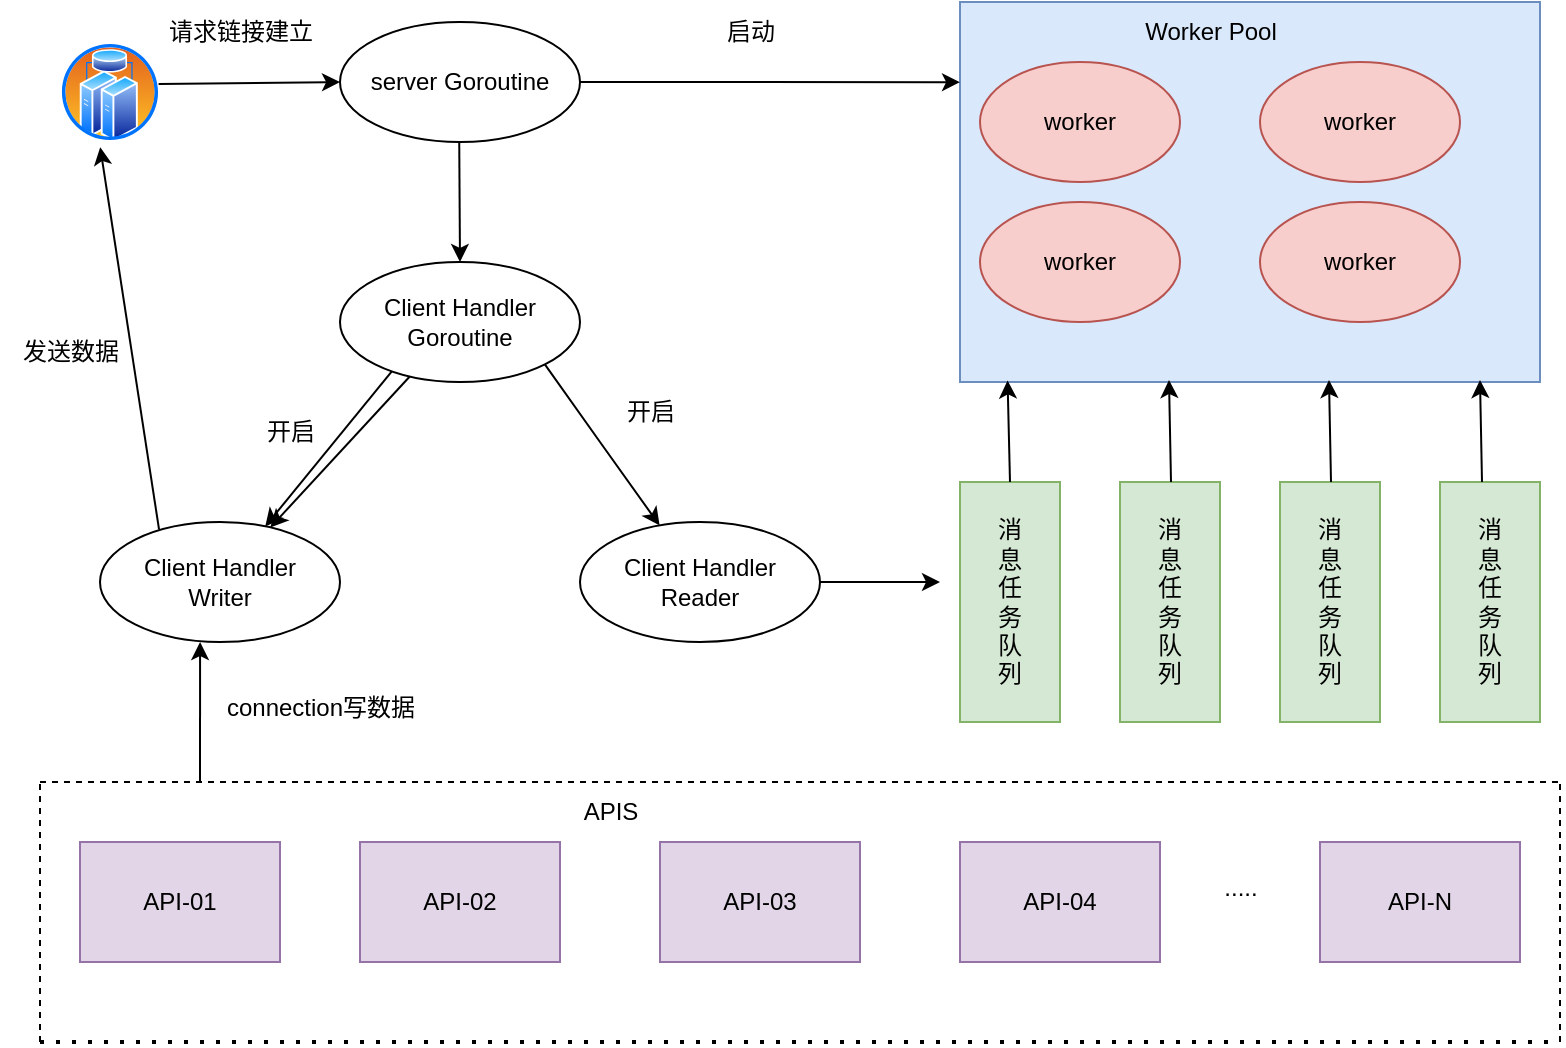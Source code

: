 <mxfile version="21.2.1" type="device">
  <diagram name="第 1 页" id="ZwWZU1rLgf4RiQVyzyB_">
    <mxGraphModel dx="1036" dy="606" grid="0" gridSize="10" guides="1" tooltips="1" connect="1" arrows="1" fold="1" page="0" pageScale="1" pageWidth="1200" pageHeight="1600" math="0" shadow="0">
      <root>
        <mxCell id="0" />
        <mxCell id="1" parent="0" />
        <mxCell id="u1eu1ZvCUoUZq5PqPtOF-1" value="" style="image;aspect=fixed;perimeter=ellipsePerimeter;html=1;align=center;shadow=0;dashed=0;spacingTop=3;image=img/lib/active_directory/cluster_server.svg;" parent="1" vertex="1">
          <mxGeometry x="130" y="380" width="50" height="50" as="geometry" />
        </mxCell>
        <mxCell id="u1eu1ZvCUoUZq5PqPtOF-3" value="server Goroutine" style="ellipse;whiteSpace=wrap;html=1;" parent="1" vertex="1">
          <mxGeometry x="270" y="370" width="120" height="60" as="geometry" />
        </mxCell>
        <mxCell id="u1eu1ZvCUoUZq5PqPtOF-6" value="Client Handler&lt;br&gt;Reader" style="ellipse;whiteSpace=wrap;html=1;" parent="1" vertex="1">
          <mxGeometry x="390" y="620" width="120" height="60" as="geometry" />
        </mxCell>
        <mxCell id="u1eu1ZvCUoUZq5PqPtOF-7" value="Client Handler&lt;br&gt;Writer" style="ellipse;whiteSpace=wrap;html=1;" parent="1" vertex="1">
          <mxGeometry x="150" y="620" width="120" height="60" as="geometry" />
        </mxCell>
        <mxCell id="u1eu1ZvCUoUZq5PqPtOF-9" value="" style="endArrow=classic;html=1;rounded=0;entryX=0.402;entryY=1.052;entryDx=0;entryDy=0;entryPerimeter=0;exitX=0.246;exitY=0.062;exitDx=0;exitDy=0;exitPerimeter=0;" parent="1" source="u1eu1ZvCUoUZq5PqPtOF-7" target="u1eu1ZvCUoUZq5PqPtOF-1" edge="1">
          <mxGeometry width="50" height="50" relative="1" as="geometry">
            <mxPoint x="160" y="500" as="sourcePoint" />
            <mxPoint x="210" y="450" as="targetPoint" />
          </mxGeometry>
        </mxCell>
        <mxCell id="u1eu1ZvCUoUZq5PqPtOF-10" value="" style="endArrow=classic;html=1;rounded=0;entryX=0.5;entryY=0;entryDx=0;entryDy=0;" parent="1" target="u1eu1ZvCUoUZq5PqPtOF-5" edge="1">
          <mxGeometry width="50" height="50" relative="1" as="geometry">
            <mxPoint x="329.62" y="430" as="sourcePoint" />
            <mxPoint x="329.62" y="480" as="targetPoint" />
          </mxGeometry>
        </mxCell>
        <mxCell id="u1eu1ZvCUoUZq5PqPtOF-11" value="" style="endArrow=classic;html=1;rounded=0;" parent="1" source="u1eu1ZvCUoUZq5PqPtOF-5" target="u1eu1ZvCUoUZq5PqPtOF-7" edge="1">
          <mxGeometry width="50" height="50" relative="1" as="geometry">
            <mxPoint x="300" y="540" as="sourcePoint" />
            <mxPoint x="330" y="510" as="targetPoint" />
          </mxGeometry>
        </mxCell>
        <mxCell id="u1eu1ZvCUoUZq5PqPtOF-12" value="" style="endArrow=classic;html=1;rounded=0;exitX=0.215;exitY=0.914;exitDx=0;exitDy=0;exitPerimeter=0;" parent="1" source="u1eu1ZvCUoUZq5PqPtOF-5" target="u1eu1ZvCUoUZq5PqPtOF-7" edge="1">
          <mxGeometry width="50" height="50" relative="1" as="geometry">
            <mxPoint x="300" y="540" as="sourcePoint" />
            <mxPoint x="330" y="510" as="targetPoint" />
          </mxGeometry>
        </mxCell>
        <mxCell id="u1eu1ZvCUoUZq5PqPtOF-13" value="" style="endArrow=classic;html=1;rounded=0;" parent="1" target="u1eu1ZvCUoUZq5PqPtOF-5" edge="1">
          <mxGeometry width="50" height="50" relative="1" as="geometry">
            <mxPoint x="300" y="540" as="sourcePoint" />
            <mxPoint x="233" y="622" as="targetPoint" />
          </mxGeometry>
        </mxCell>
        <mxCell id="u1eu1ZvCUoUZq5PqPtOF-5" value="Client Handler&lt;br&gt;Goroutine" style="ellipse;whiteSpace=wrap;html=1;" parent="1" vertex="1">
          <mxGeometry x="270" y="490" width="120" height="60" as="geometry" />
        </mxCell>
        <mxCell id="u1eu1ZvCUoUZq5PqPtOF-14" value="" style="endArrow=classic;html=1;rounded=0;exitX=1;exitY=1;exitDx=0;exitDy=0;" parent="1" source="u1eu1ZvCUoUZq5PqPtOF-5" target="u1eu1ZvCUoUZq5PqPtOF-6" edge="1">
          <mxGeometry width="50" height="50" relative="1" as="geometry">
            <mxPoint x="390" y="570" as="sourcePoint" />
            <mxPoint x="440" y="520" as="targetPoint" />
            <Array as="points">
              <mxPoint x="400" y="580" />
            </Array>
          </mxGeometry>
        </mxCell>
        <mxCell id="u1eu1ZvCUoUZq5PqPtOF-15" value="" style="rounded=0;whiteSpace=wrap;html=1;fillColor=#dae8fc;strokeColor=#6c8ebf;" parent="1" vertex="1">
          <mxGeometry x="580" y="360" width="290" height="190" as="geometry" />
        </mxCell>
        <mxCell id="u1eu1ZvCUoUZq5PqPtOF-16" value="worker" style="ellipse;whiteSpace=wrap;html=1;fillColor=#f8cecc;strokeColor=#b85450;" parent="1" vertex="1">
          <mxGeometry x="590" y="390" width="100" height="60" as="geometry" />
        </mxCell>
        <mxCell id="u1eu1ZvCUoUZq5PqPtOF-20" value="消&lt;br&gt;息&lt;br&gt;任&lt;br&gt;务&lt;br&gt;队&lt;br&gt;列" style="rounded=0;whiteSpace=wrap;html=1;fillColor=#d5e8d4;strokeColor=#82b366;" parent="1" vertex="1">
          <mxGeometry x="580" y="600" width="50" height="120" as="geometry" />
        </mxCell>
        <mxCell id="u1eu1ZvCUoUZq5PqPtOF-24" value="消&lt;br&gt;息&lt;br&gt;任&lt;br&gt;务&lt;br&gt;队&lt;br&gt;列" style="rounded=0;whiteSpace=wrap;html=1;fillColor=#d5e8d4;strokeColor=#82b366;" parent="1" vertex="1">
          <mxGeometry x="660" y="600" width="50" height="120" as="geometry" />
        </mxCell>
        <mxCell id="u1eu1ZvCUoUZq5PqPtOF-25" value="消&lt;br&gt;息&lt;br&gt;任&lt;br&gt;务&lt;br&gt;队&lt;br&gt;列" style="rounded=0;whiteSpace=wrap;html=1;fillColor=#d5e8d4;strokeColor=#82b366;" parent="1" vertex="1">
          <mxGeometry x="740" y="600" width="50" height="120" as="geometry" />
        </mxCell>
        <mxCell id="u1eu1ZvCUoUZq5PqPtOF-26" value="消&lt;br&gt;息&lt;br&gt;任&lt;br&gt;务&lt;br&gt;队&lt;br&gt;列" style="rounded=0;whiteSpace=wrap;html=1;fillColor=#d5e8d4;strokeColor=#82b366;" parent="1" vertex="1">
          <mxGeometry x="820" y="600" width="50" height="120" as="geometry" />
        </mxCell>
        <mxCell id="u1eu1ZvCUoUZq5PqPtOF-27" value="worker" style="ellipse;whiteSpace=wrap;html=1;fillColor=#f8cecc;strokeColor=#b85450;" parent="1" vertex="1">
          <mxGeometry x="730" y="390" width="100" height="60" as="geometry" />
        </mxCell>
        <mxCell id="u1eu1ZvCUoUZq5PqPtOF-28" value="worker" style="ellipse;whiteSpace=wrap;html=1;fillColor=#f8cecc;strokeColor=#b85450;" parent="1" vertex="1">
          <mxGeometry x="590" y="460" width="100" height="60" as="geometry" />
        </mxCell>
        <mxCell id="u1eu1ZvCUoUZq5PqPtOF-29" value="worker" style="ellipse;whiteSpace=wrap;html=1;fillColor=#f8cecc;strokeColor=#b85450;" parent="1" vertex="1">
          <mxGeometry x="730" y="460" width="100" height="60" as="geometry" />
        </mxCell>
        <mxCell id="u1eu1ZvCUoUZq5PqPtOF-30" value="" style="endArrow=classic;html=1;rounded=0;entryX=0.082;entryY=0.996;entryDx=0;entryDy=0;entryPerimeter=0;exitX=0.5;exitY=0;exitDx=0;exitDy=0;" parent="1" source="u1eu1ZvCUoUZq5PqPtOF-20" target="u1eu1ZvCUoUZq5PqPtOF-15" edge="1">
          <mxGeometry width="50" height="50" relative="1" as="geometry">
            <mxPoint x="604" y="590" as="sourcePoint" />
            <mxPoint x="650" y="550" as="targetPoint" />
          </mxGeometry>
        </mxCell>
        <mxCell id="u1eu1ZvCUoUZq5PqPtOF-31" value="" style="endArrow=classic;html=1;rounded=0;entryX=0.082;entryY=0.996;entryDx=0;entryDy=0;entryPerimeter=0;exitX=0.5;exitY=0;exitDx=0;exitDy=0;" parent="1" edge="1">
          <mxGeometry width="50" height="50" relative="1" as="geometry">
            <mxPoint x="685.5" y="600" as="sourcePoint" />
            <mxPoint x="684.5" y="549" as="targetPoint" />
          </mxGeometry>
        </mxCell>
        <mxCell id="u1eu1ZvCUoUZq5PqPtOF-32" value="" style="endArrow=classic;html=1;rounded=0;entryX=0.082;entryY=0.996;entryDx=0;entryDy=0;entryPerimeter=0;exitX=0.5;exitY=0;exitDx=0;exitDy=0;" parent="1" edge="1">
          <mxGeometry width="50" height="50" relative="1" as="geometry">
            <mxPoint x="765.5" y="600" as="sourcePoint" />
            <mxPoint x="764.5" y="549" as="targetPoint" />
          </mxGeometry>
        </mxCell>
        <mxCell id="u1eu1ZvCUoUZq5PqPtOF-33" value="" style="endArrow=classic;html=1;rounded=0;entryX=0.082;entryY=0.996;entryDx=0;entryDy=0;entryPerimeter=0;exitX=0.5;exitY=0;exitDx=0;exitDy=0;" parent="1" edge="1">
          <mxGeometry width="50" height="50" relative="1" as="geometry">
            <mxPoint x="841" y="600" as="sourcePoint" />
            <mxPoint x="840" y="549" as="targetPoint" />
          </mxGeometry>
        </mxCell>
        <mxCell id="u1eu1ZvCUoUZq5PqPtOF-34" value="" style="endArrow=classic;html=1;rounded=0;entryX=0;entryY=0.211;entryDx=0;entryDy=0;entryPerimeter=0;" parent="1" target="u1eu1ZvCUoUZq5PqPtOF-15" edge="1">
          <mxGeometry width="50" height="50" relative="1" as="geometry">
            <mxPoint x="390" y="400" as="sourcePoint" />
            <mxPoint x="440" y="350" as="targetPoint" />
          </mxGeometry>
        </mxCell>
        <mxCell id="u1eu1ZvCUoUZq5PqPtOF-35" value="" style="endArrow=classic;html=1;rounded=0;" parent="1" edge="1">
          <mxGeometry width="50" height="50" relative="1" as="geometry">
            <mxPoint x="510" y="650" as="sourcePoint" />
            <mxPoint x="570" y="650" as="targetPoint" />
          </mxGeometry>
        </mxCell>
        <mxCell id="u1eu1ZvCUoUZq5PqPtOF-36" value="API-01" style="rounded=0;whiteSpace=wrap;html=1;fillColor=#e1d5e7;strokeColor=#9673a6;" parent="1" vertex="1">
          <mxGeometry x="140" y="780" width="100" height="60" as="geometry" />
        </mxCell>
        <mxCell id="u1eu1ZvCUoUZq5PqPtOF-37" value="API-02" style="rounded=0;whiteSpace=wrap;html=1;fillColor=#e1d5e7;strokeColor=#9673a6;" parent="1" vertex="1">
          <mxGeometry x="280" y="780" width="100" height="60" as="geometry" />
        </mxCell>
        <mxCell id="u1eu1ZvCUoUZq5PqPtOF-38" value="API-03" style="rounded=0;whiteSpace=wrap;html=1;fillColor=#e1d5e7;strokeColor=#9673a6;" parent="1" vertex="1">
          <mxGeometry x="430" y="780" width="100" height="60" as="geometry" />
        </mxCell>
        <mxCell id="u1eu1ZvCUoUZq5PqPtOF-39" value="API-04" style="rounded=0;whiteSpace=wrap;html=1;fillColor=#e1d5e7;strokeColor=#9673a6;" parent="1" vertex="1">
          <mxGeometry x="580" y="780" width="100" height="60" as="geometry" />
        </mxCell>
        <mxCell id="u1eu1ZvCUoUZq5PqPtOF-40" value="API-N" style="rounded=0;whiteSpace=wrap;html=1;fillColor=#e1d5e7;strokeColor=#9673a6;" parent="1" vertex="1">
          <mxGeometry x="760" y="780" width="100" height="60" as="geometry" />
        </mxCell>
        <mxCell id="u1eu1ZvCUoUZq5PqPtOF-41" value="" style="endArrow=none;dashed=1;html=1;rounded=0;" parent="1" edge="1">
          <mxGeometry width="50" height="50" relative="1" as="geometry">
            <mxPoint x="120" y="750" as="sourcePoint" />
            <mxPoint x="880" y="750" as="targetPoint" />
          </mxGeometry>
        </mxCell>
        <mxCell id="u1eu1ZvCUoUZq5PqPtOF-42" value="" style="endArrow=none;dashed=1;html=1;dashPattern=1 3;strokeWidth=2;rounded=0;" parent="1" edge="1">
          <mxGeometry width="50" height="50" relative="1" as="geometry">
            <mxPoint x="120" y="880" as="sourcePoint" />
            <mxPoint x="880" y="880" as="targetPoint" />
          </mxGeometry>
        </mxCell>
        <mxCell id="u1eu1ZvCUoUZq5PqPtOF-43" value="" style="endArrow=none;dashed=1;html=1;rounded=0;" parent="1" edge="1">
          <mxGeometry width="50" height="50" relative="1" as="geometry">
            <mxPoint x="120" y="880" as="sourcePoint" />
            <mxPoint x="120" y="750" as="targetPoint" />
          </mxGeometry>
        </mxCell>
        <mxCell id="u1eu1ZvCUoUZq5PqPtOF-44" value="" style="endArrow=none;dashed=1;html=1;rounded=0;" parent="1" edge="1">
          <mxGeometry width="50" height="50" relative="1" as="geometry">
            <mxPoint x="880" y="880" as="sourcePoint" />
            <mxPoint x="880" y="750" as="targetPoint" />
          </mxGeometry>
        </mxCell>
        <mxCell id="u1eu1ZvCUoUZq5PqPtOF-45" value="发送数据" style="text;html=1;align=center;verticalAlign=middle;resizable=0;points=[];autosize=1;strokeColor=none;fillColor=none;" parent="1" vertex="1">
          <mxGeometry x="100" y="520" width="70" height="30" as="geometry" />
        </mxCell>
        <mxCell id="u1eu1ZvCUoUZq5PqPtOF-46" value="开启" style="text;html=1;align=center;verticalAlign=middle;resizable=0;points=[];autosize=1;strokeColor=none;fillColor=none;" parent="1" vertex="1">
          <mxGeometry x="220" y="560" width="50" height="30" as="geometry" />
        </mxCell>
        <mxCell id="u1eu1ZvCUoUZq5PqPtOF-51" value="开启" style="text;html=1;align=center;verticalAlign=middle;resizable=0;points=[];autosize=1;strokeColor=none;fillColor=none;" parent="1" vertex="1">
          <mxGeometry x="400" y="550" width="50" height="30" as="geometry" />
        </mxCell>
        <mxCell id="u1eu1ZvCUoUZq5PqPtOF-52" value="" style="endArrow=classic;html=1;rounded=0;entryX=0.417;entryY=1;entryDx=0;entryDy=0;entryPerimeter=0;" parent="1" target="u1eu1ZvCUoUZq5PqPtOF-7" edge="1">
          <mxGeometry width="50" height="50" relative="1" as="geometry">
            <mxPoint x="200" y="750" as="sourcePoint" />
            <mxPoint x="202" y="680" as="targetPoint" />
          </mxGeometry>
        </mxCell>
        <mxCell id="u1eu1ZvCUoUZq5PqPtOF-53" value="connection写数据" style="text;html=1;align=center;verticalAlign=middle;resizable=0;points=[];autosize=1;strokeColor=none;fillColor=none;" parent="1" vertex="1">
          <mxGeometry x="200" y="698" width="120" height="30" as="geometry" />
        </mxCell>
        <mxCell id="u1eu1ZvCUoUZq5PqPtOF-54" value="APIS" style="text;html=1;align=center;verticalAlign=middle;resizable=0;points=[];autosize=1;strokeColor=none;fillColor=none;" parent="1" vertex="1">
          <mxGeometry x="380" y="750" width="50" height="30" as="geometry" />
        </mxCell>
        <mxCell id="u1eu1ZvCUoUZq5PqPtOF-55" value="....." style="text;html=1;align=center;verticalAlign=middle;resizable=0;points=[];autosize=1;strokeColor=none;fillColor=none;" parent="1" vertex="1">
          <mxGeometry x="700" y="788" width="40" height="30" as="geometry" />
        </mxCell>
        <mxCell id="u1eu1ZvCUoUZq5PqPtOF-56" value="请求链接建立" style="text;html=1;align=center;verticalAlign=middle;resizable=0;points=[];autosize=1;strokeColor=none;fillColor=none;" parent="1" vertex="1">
          <mxGeometry x="170" y="360" width="100" height="30" as="geometry" />
        </mxCell>
        <mxCell id="u1eu1ZvCUoUZq5PqPtOF-57" value="" style="endArrow=classic;html=1;rounded=0;entryX=0;entryY=0.5;entryDx=0;entryDy=0;exitX=0.986;exitY=0.419;exitDx=0;exitDy=0;exitPerimeter=0;" parent="1" source="u1eu1ZvCUoUZq5PqPtOF-1" target="u1eu1ZvCUoUZq5PqPtOF-3" edge="1">
          <mxGeometry width="50" height="50" relative="1" as="geometry">
            <mxPoint x="180" y="410" as="sourcePoint" />
            <mxPoint x="230" y="360" as="targetPoint" />
          </mxGeometry>
        </mxCell>
        <mxCell id="u1eu1ZvCUoUZq5PqPtOF-59" value="启动" style="text;html=1;align=center;verticalAlign=middle;resizable=0;points=[];autosize=1;strokeColor=none;fillColor=none;" parent="1" vertex="1">
          <mxGeometry x="450" y="360" width="50" height="30" as="geometry" />
        </mxCell>
        <mxCell id="u1eu1ZvCUoUZq5PqPtOF-60" value="Worker Pool" style="text;html=1;align=center;verticalAlign=middle;resizable=0;points=[];autosize=1;strokeColor=none;fillColor=none;" parent="1" vertex="1">
          <mxGeometry x="660" y="360" width="90" height="30" as="geometry" />
        </mxCell>
      </root>
    </mxGraphModel>
  </diagram>
</mxfile>
